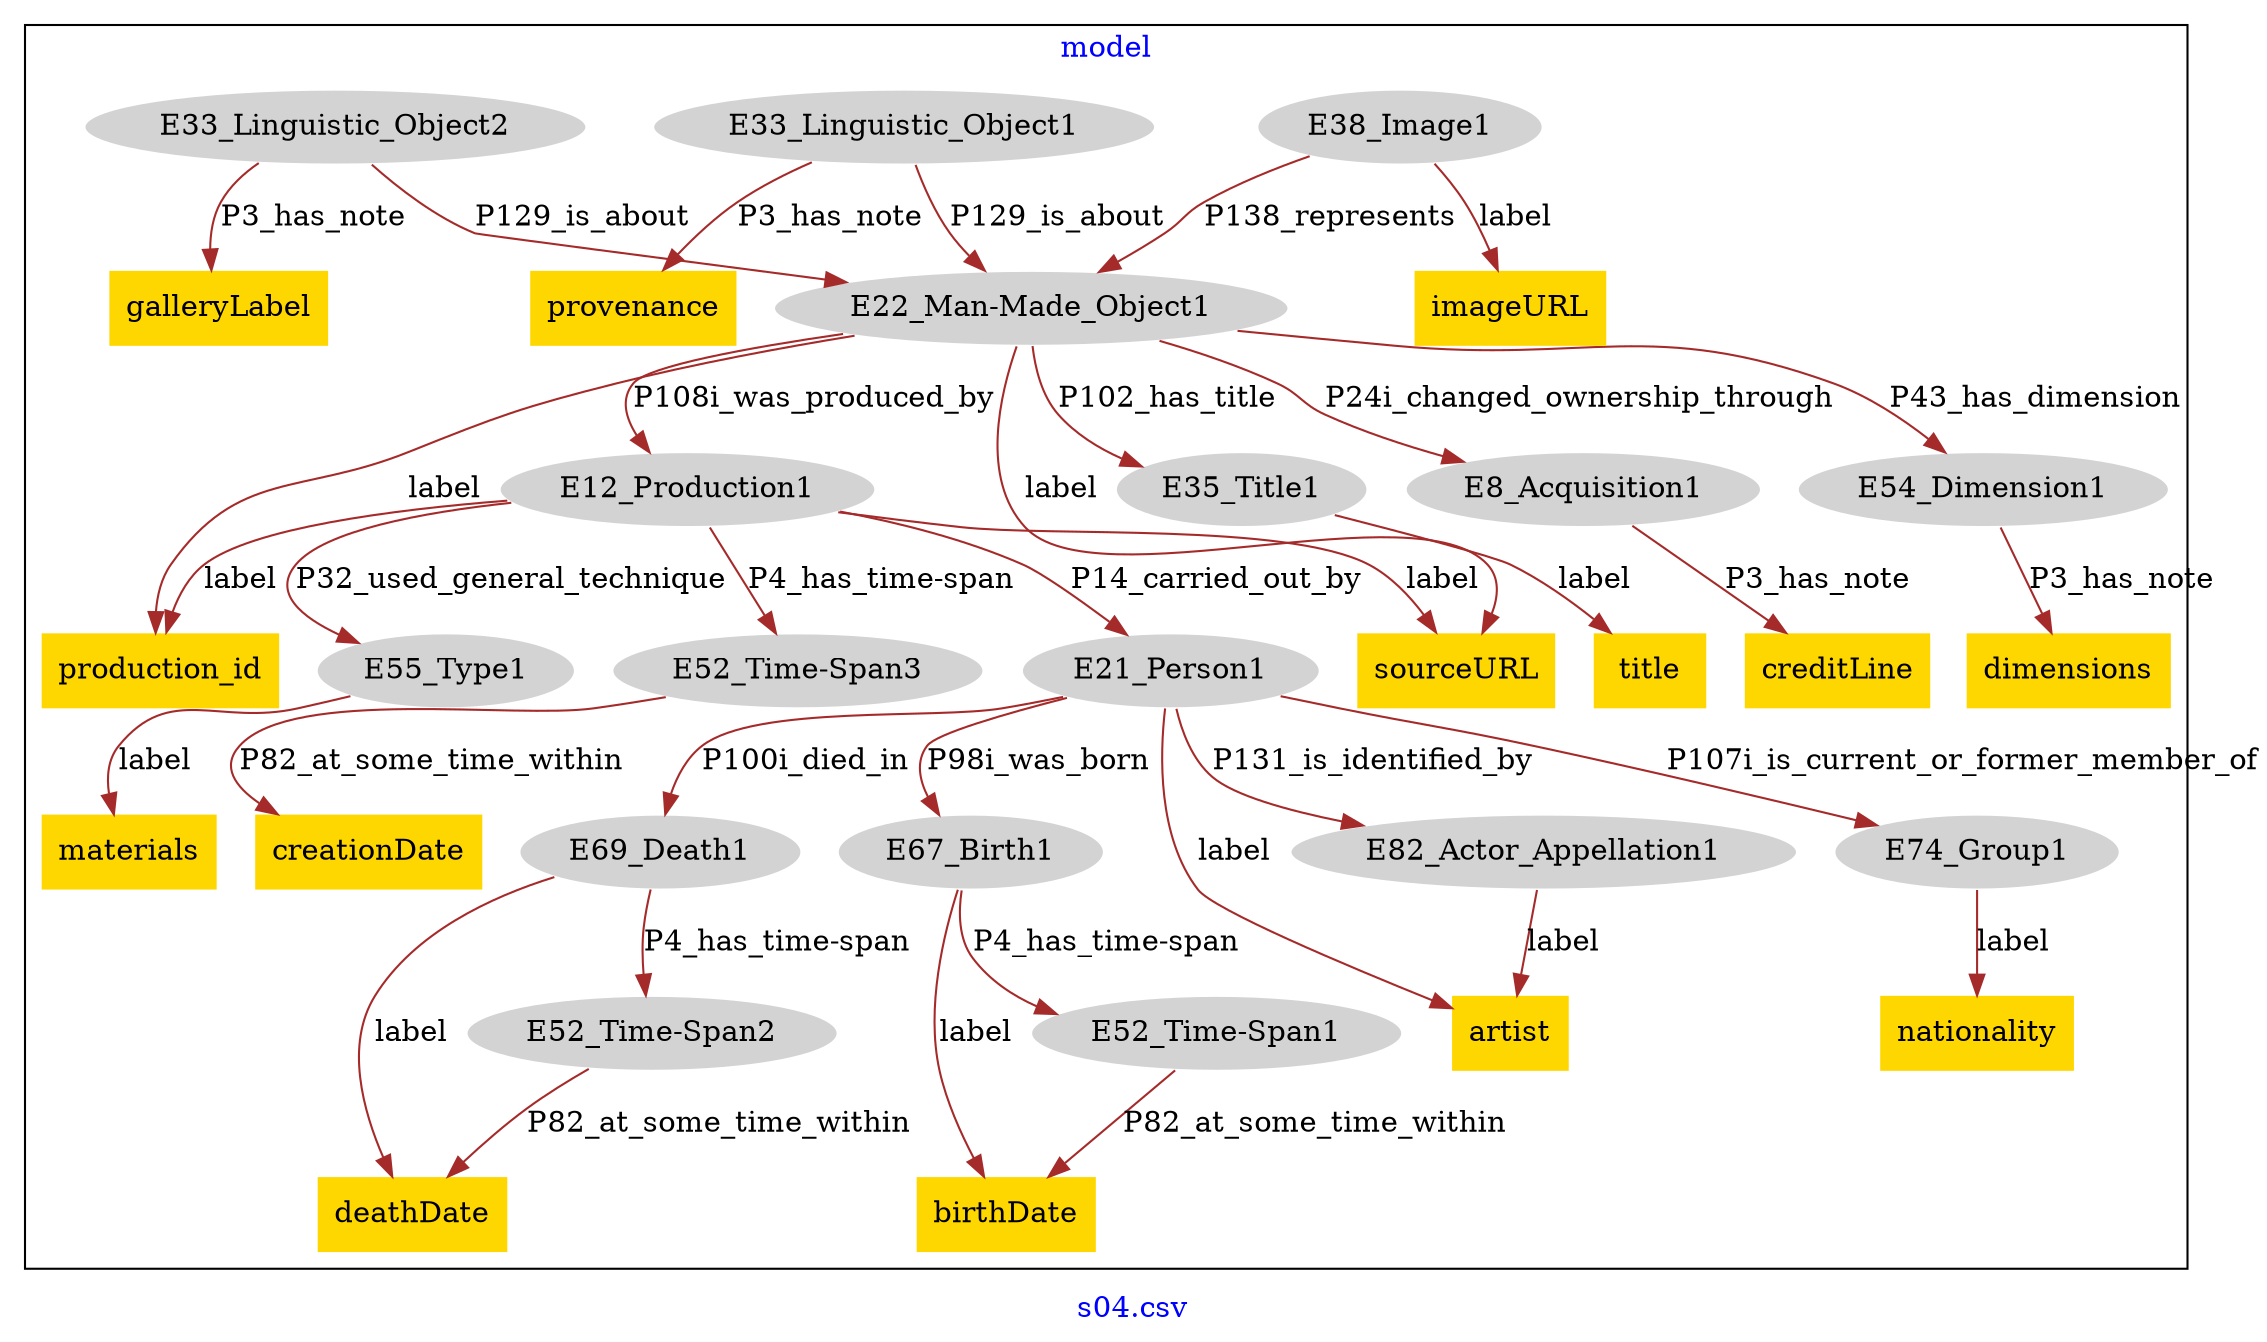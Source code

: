 digraph n0 {
fontcolor="blue"
remincross="true"
label="s04.csv"
subgraph cluster {
label="model"
n2[style="filled",color="white",fillcolor="lightgray",label="E21_Person1"];
n3[style="filled",color="white",fillcolor="lightgray",label="E82_Actor_Appellation1"];
n4[style="filled",color="white",fillcolor="lightgray",label="E74_Group1"];
n5[style="filled",color="white",fillcolor="lightgray",label="E33_Linguistic_Object1"];
n6[shape="plaintext",style="filled",fillcolor="gold",label="provenance"];
n7[style="filled",color="white",fillcolor="lightgray",label="E22_Man-Made_Object1"];
n8[style="filled",color="white",fillcolor="lightgray",label="E52_Time-Span1"];
n9[shape="plaintext",style="filled",fillcolor="gold",label="birthDate"];
n10[style="filled",color="white",fillcolor="lightgray",label="E12_Production1"];
n11[shape="plaintext",style="filled",fillcolor="gold",label="sourceURL"];
n12[style="filled",color="white",fillcolor="lightgray",label="E69_Death1"];
n13[style="filled",color="white",fillcolor="lightgray",label="E52_Time-Span2"];
n14[style="filled",color="white",fillcolor="lightgray",label="E35_Title1"];
n15[shape="plaintext",style="filled",fillcolor="gold",label="production_id"];
n16[style="filled",color="white",fillcolor="lightgray",label="E67_Birth1"];
n17[style="filled",color="white",fillcolor="lightgray",label="E8_Acquisition1"];
n18[shape="plaintext",style="filled",fillcolor="gold",label="creditLine"];
n19[style="filled",color="white",fillcolor="lightgray",label="E55_Type1"];
n20[shape="plaintext",style="filled",fillcolor="gold",label="materials"];
n21[style="filled",color="white",fillcolor="lightgray",label="E52_Time-Span3"];
n22[shape="plaintext",style="filled",fillcolor="gold",label="creationDate"];
n23[shape="plaintext",style="filled",fillcolor="gold",label="title"];
n24[style="filled",color="white",fillcolor="lightgray",label="E54_Dimension1"];
n25[shape="plaintext",style="filled",fillcolor="gold",label="dimensions"];
n26[shape="plaintext",style="filled",fillcolor="gold",label="nationality"];
n27[shape="plaintext",style="filled",fillcolor="gold",label="artist"];
n28[style="filled",color="white",fillcolor="lightgray",label="E38_Image1"];
n29[shape="plaintext",style="filled",fillcolor="gold",label="imageURL"];
n30[style="filled",color="white",fillcolor="lightgray",label="E33_Linguistic_Object2"];
n31[shape="plaintext",style="filled",fillcolor="gold",label="deathDate"];
n32[shape="plaintext",style="filled",fillcolor="gold",label="galleryLabel"];
}
n2 -> n3[color="brown",fontcolor="black",label="P131_is_identified_by"]
n2 -> n4[color="brown",fontcolor="black",label="P107i_is_current_or_former_member_of"]
n5 -> n6[color="brown",fontcolor="black",label="P3_has_note"]
n5 -> n7[color="brown",fontcolor="black",label="P129_is_about"]
n8 -> n9[color="brown",fontcolor="black",label="P82_at_some_time_within"]
n10 -> n11[color="brown",fontcolor="black",label="label"]
n12 -> n13[color="brown",fontcolor="black",label="P4_has_time-span"]
n7 -> n14[color="brown",fontcolor="black",label="P102_has_title"]
n7 -> n15[color="brown",fontcolor="black",label="label"]
n16 -> n9[color="brown",fontcolor="black",label="label"]
n7 -> n17[color="brown",fontcolor="black",label="P24i_changed_ownership_through"]
n17 -> n18[color="brown",fontcolor="black",label="P3_has_note"]
n10 -> n19[color="brown",fontcolor="black",label="P32_used_general_technique"]
n19 -> n20[color="brown",fontcolor="black",label="label"]
n7 -> n10[color="brown",fontcolor="black",label="P108i_was_produced_by"]
n21 -> n22[color="brown",fontcolor="black",label="P82_at_some_time_within"]
n10 -> n21[color="brown",fontcolor="black",label="P4_has_time-span"]
n14 -> n23[color="brown",fontcolor="black",label="label"]
n24 -> n25[color="brown",fontcolor="black",label="P3_has_note"]
n2 -> n16[color="brown",fontcolor="black",label="P98i_was_born"]
n4 -> n26[color="brown",fontcolor="black",label="label"]
n10 -> n2[color="brown",fontcolor="black",label="P14_carried_out_by"]
n10 -> n15[color="brown",fontcolor="black",label="label"]
n7 -> n11[color="brown",fontcolor="black",label="label"]
n2 -> n12[color="brown",fontcolor="black",label="P100i_died_in"]
n2 -> n27[color="brown",fontcolor="black",label="label"]
n16 -> n8[color="brown",fontcolor="black",label="P4_has_time-span"]
n28 -> n29[color="brown",fontcolor="black",label="label"]
n30 -> n7[color="brown",fontcolor="black",label="P129_is_about"]
n3 -> n27[color="brown",fontcolor="black",label="label"]
n7 -> n24[color="brown",fontcolor="black",label="P43_has_dimension"]
n12 -> n31[color="brown",fontcolor="black",label="label"]
n13 -> n31[color="brown",fontcolor="black",label="P82_at_some_time_within"]
n28 -> n7[color="brown",fontcolor="black",label="P138_represents"]
n30 -> n32[color="brown",fontcolor="black",label="P3_has_note"]
}
